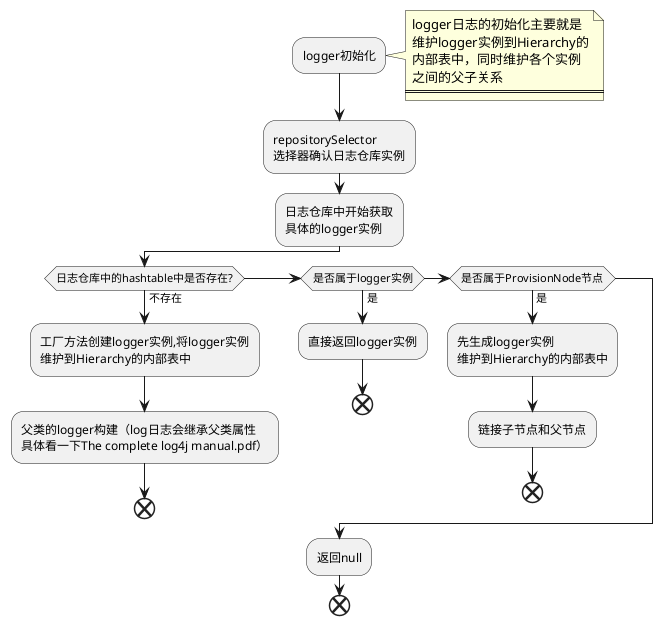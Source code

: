 @startuml logger初始化
:logger初始化;
note right
  logger日志的初始化主要就是
  维护logger实例到Hierarchy的
  内部表中，同时维护各个实例
  之间的父子关系
  ====
end note
:repositorySelector\n选择器确认日志仓库实例;
:日志仓库中开始获取\n具体的logger实例;

if (日志仓库中的hashtable中是否存在?) then (不存在)
  :工厂方法创建logger实例,将logger实例\n维护到Hierarchy的内部表中;
  :父类的logger构建（log日志会继承父类属性\n具体看一下The complete log4j manual.pdf）;
  end
elseif(是否属于logger实例) then (是)
  :直接返回logger实例;
  end
elseif(是否属于ProvisionNode节点) then (是)
  :先生成logger实例\n维护到Hierarchy的内部表中;
  :链接子节点和父节点;
  end
endif
  :返回null;
  end


@enduml
